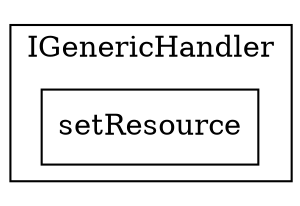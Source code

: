 strict digraph {
rankdir="LR"
node [shape=box]
subgraph cluster_973_IGenericHandler {
label = "IGenericHandler"
"973_setResource" [label="setResource"]
}subgraph cluster_solidity {
label = "[Solidity]"
}
}